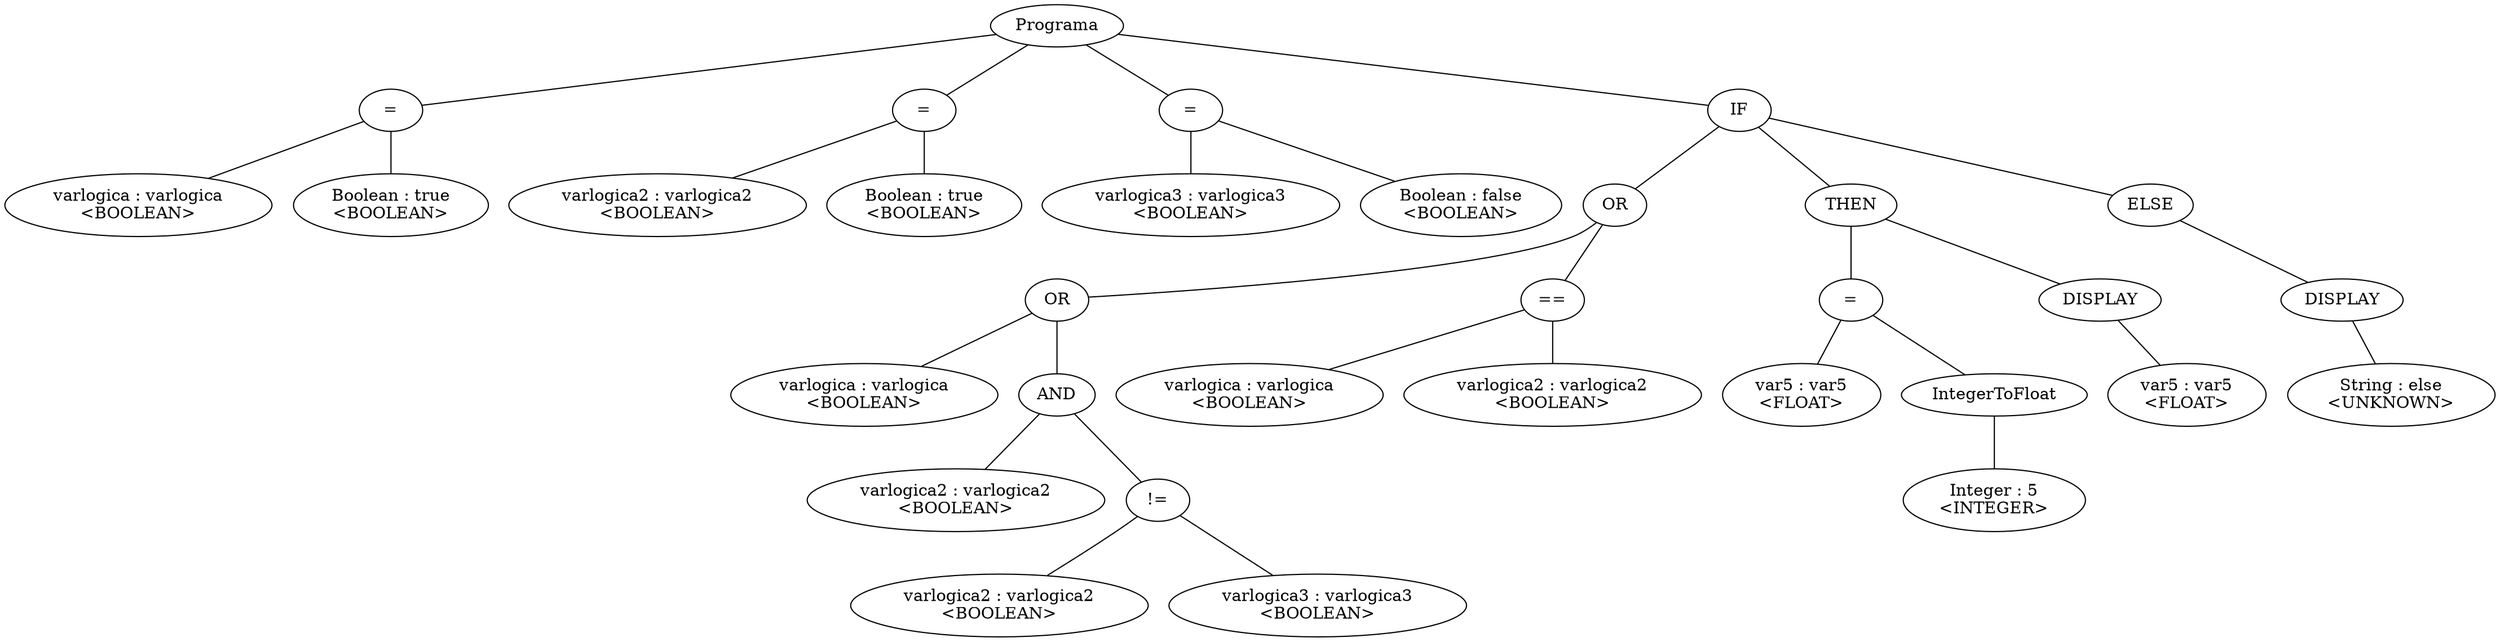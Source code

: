 graph G {nodo_1726885918[label="Programa"]
nodo_327325302[label="="]
nodo_1726885918--nodo_327325302
nodo_615883912[label="varlogica : varlogica\n<BOOLEAN>"]
nodo_327325302--nodo_615883912
nodo_1526911850[label="Boolean : true\n<BOOLEAN>"]
nodo_327325302--nodo_1526911850
nodo_1283155668[label="="]
nodo_1726885918--nodo_1283155668
nodo_1263364107[label="varlogica2 : varlogica2\n<BOOLEAN>"]
nodo_1283155668--nodo_1263364107
nodo_1112867854[label="Boolean : true\n<BOOLEAN>"]
nodo_1283155668--nodo_1112867854
nodo_251729581[label="="]
nodo_1726885918--nodo_251729581
nodo_408652895[label="varlogica3 : varlogica3\n<BOOLEAN>"]
nodo_251729581--nodo_408652895
nodo_955687535[label="Boolean : false\n<BOOLEAN>"]
nodo_251729581--nodo_955687535
nodo_1382654987[label="IF"]
nodo_1726885918--nodo_1382654987
nodo_1431991445[label="OR"]
nodo_1382654987--nodo_1431991445
nodo_287781653[label="OR"]
nodo_1431991445--nodo_287781653
nodo_474943108[label="varlogica : varlogica\n<BOOLEAN>"]
nodo_287781653--nodo_474943108
nodo_60401914[label="AND"]
nodo_287781653--nodo_60401914
nodo_98667200[label="varlogica2 : varlogica2\n<BOOLEAN>"]
nodo_60401914--nodo_98667200
nodo_762756850[label="!="]
nodo_60401914--nodo_762756850
nodo_1235861238[label="varlogica2 : varlogica2\n<BOOLEAN>"]
nodo_762756850--nodo_1235861238
nodo_129569089[label="varlogica3 : varlogica3\n<BOOLEAN>"]
nodo_762756850--nodo_129569089
nodo_243743996[label="=="]
nodo_1431991445--nodo_243743996
nodo_371102448[label="varlogica : varlogica\n<BOOLEAN>"]
nodo_243743996--nodo_371102448
nodo_306495691[label="varlogica2 : varlogica2\n<BOOLEAN>"]
nodo_243743996--nodo_306495691
nodo_1564010715[label="="]
nodo_153427454--nodo_1564010715
nodo_1785683804[label="var5 : var5\n<FLOAT>"]
nodo_1564010715--nodo_1785683804
nodo_134531571[label="IntegerToFloat"]
nodo_1564010715--nodo_134531571
nodo_1014104736[label="Integer : 5\n<INTEGER>"]
nodo_134531571--nodo_1014104736
nodo_647388101[label="DISPLAY"]
nodo_153427454--nodo_647388101
nodo_907245044[label="var5 : var5\n<FLOAT>"]
nodo_647388101--nodo_907245044
nodo_1382654987--nodo_153427454
nodo_153427454[label="THEN"]
nodo_1382654987--nodo_980575845
nodo_980575845[label="ELSE"]
nodo_418802068[label="DISPLAY"]
nodo_980575845--nodo_418802068
nodo_884809512[label="String : else\n<UNKNOWN>"]
nodo_418802068--nodo_884809512
}
